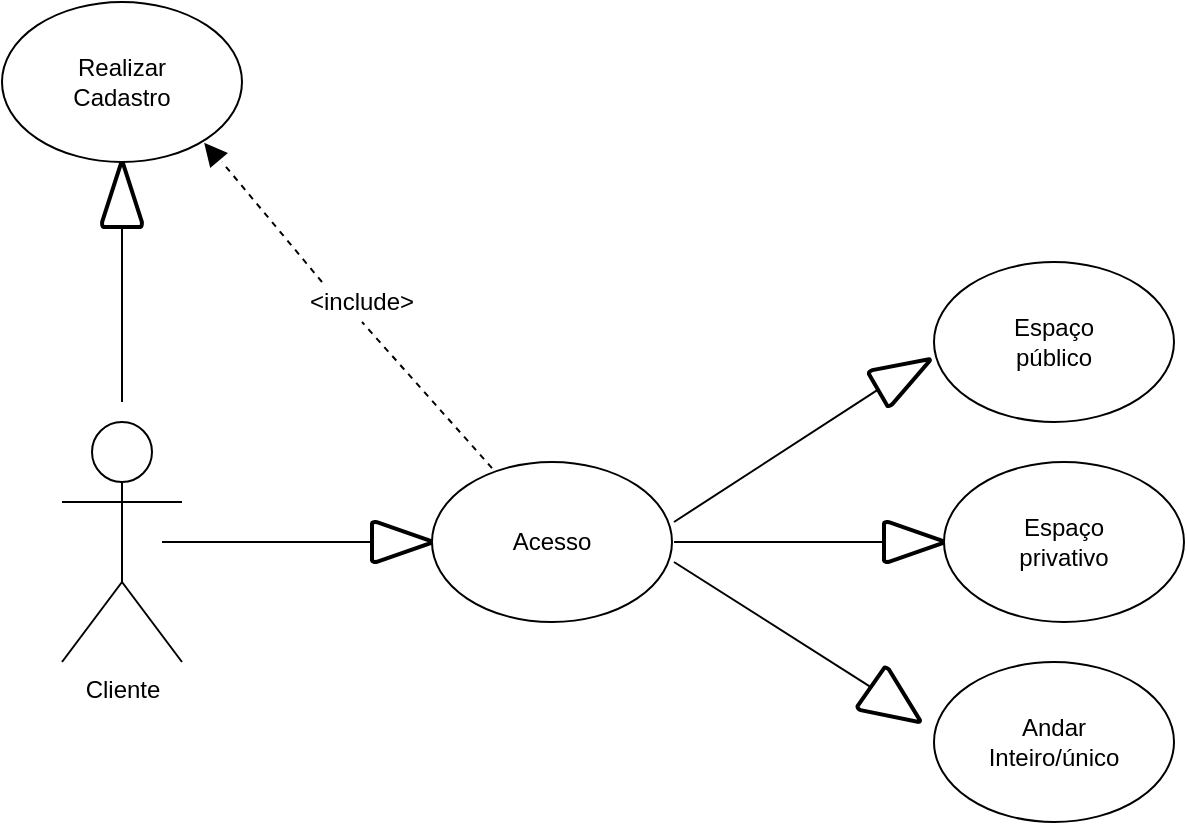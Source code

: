 <mxfile version="14.6.13" type="google"><diagram id="BbG9TKbO5r48osmMOuJx" name="Page-1"><mxGraphModel dx="868" dy="1651" grid="1" gridSize="10" guides="1" tooltips="1" connect="1" arrows="1" fold="1" page="1" pageScale="1" pageWidth="827" pageHeight="1169" math="0" shadow="0"><root><mxCell id="0"/><mxCell id="1" parent="0"/><mxCell id="XoF1QSGbtHYcioXwfV3G-1" value="" style="endArrow=none;html=1;rounded=0;entryX=0.5;entryY=1;entryDx=0;entryDy=0;entryPerimeter=0;" edge="1" parent="1" target="XoF1QSGbtHYcioXwfV3G-2"><mxGeometry relative="1" as="geometry"><mxPoint x="506" y="230" as="sourcePoint"/><mxPoint x="606" y="230" as="targetPoint"/></mxGeometry></mxCell><mxCell id="XoF1QSGbtHYcioXwfV3G-2" value="" style="strokeWidth=2;html=1;shape=mxgraph.flowchart.extract_or_measurement;whiteSpace=wrap;rotation=60;" vertex="1" parent="1"><mxGeometry x="611" y="141.34" width="20" height="30" as="geometry"/></mxCell><mxCell id="XoF1QSGbtHYcioXwfV3G-3" value="" style="ellipse;whiteSpace=wrap;html=1;" vertex="1" parent="1"><mxGeometry x="636" y="100" width="120" height="80" as="geometry"/></mxCell><mxCell id="XoF1QSGbtHYcioXwfV3G-4" value="" style="endArrow=none;html=1;rounded=0;entryX=0.5;entryY=0.833;entryDx=0;entryDy=0;entryPerimeter=0;" edge="1" parent="1" target="XoF1QSGbtHYcioXwfV3G-5"><mxGeometry relative="1" as="geometry"><mxPoint x="506" y="240" as="sourcePoint"/><mxPoint x="606" y="240" as="targetPoint"/></mxGeometry></mxCell><mxCell id="XoF1QSGbtHYcioXwfV3G-5" value="" style="strokeWidth=2;html=1;shape=mxgraph.flowchart.extract_or_measurement;whiteSpace=wrap;rotation=90;" vertex="1" parent="1"><mxGeometry x="616" y="225" width="20" height="30" as="geometry"/></mxCell><mxCell id="XoF1QSGbtHYcioXwfV3G-6" value="Espaço público" style="text;html=1;strokeColor=none;fillColor=none;align=center;verticalAlign=middle;whiteSpace=wrap;rounded=0;" vertex="1" parent="1"><mxGeometry x="676" y="130" width="40" height="20" as="geometry"/></mxCell><mxCell id="XoF1QSGbtHYcioXwfV3G-7" value="" style="ellipse;whiteSpace=wrap;html=1;" vertex="1" parent="1"><mxGeometry x="641" y="200" width="120" height="80" as="geometry"/></mxCell><mxCell id="XoF1QSGbtHYcioXwfV3G-8" value="Espaço privativo" style="text;html=1;strokeColor=none;fillColor=none;align=center;verticalAlign=middle;whiteSpace=wrap;rounded=0;" vertex="1" parent="1"><mxGeometry x="681" y="230" width="40" height="20" as="geometry"/></mxCell><mxCell id="XoF1QSGbtHYcioXwfV3G-9" value="Cliente" style="shape=umlActor;verticalLabelPosition=bottom;verticalAlign=top;html=1;outlineConnect=0;" vertex="1" parent="1"><mxGeometry x="200" y="180" width="60" height="120" as="geometry"/></mxCell><mxCell id="XoF1QSGbtHYcioXwfV3G-10" value="" style="endArrow=none;html=1;rounded=0;entryX=0.5;entryY=1;entryDx=0;entryDy=0;entryPerimeter=0;" edge="1" parent="1" target="XoF1QSGbtHYcioXwfV3G-11"><mxGeometry relative="1" as="geometry"><mxPoint x="506" y="250" as="sourcePoint"/><mxPoint x="601" y="340" as="targetPoint"/></mxGeometry></mxCell><mxCell id="XoF1QSGbtHYcioXwfV3G-11" value="" style="strokeWidth=2;html=1;shape=mxgraph.flowchart.extract_or_measurement;whiteSpace=wrap;rotation=125;" vertex="1" parent="1"><mxGeometry x="604.2" y="306.14" width="25" height="30" as="geometry"/></mxCell><mxCell id="XoF1QSGbtHYcioXwfV3G-12" value="" style="ellipse;whiteSpace=wrap;html=1;" vertex="1" parent="1"><mxGeometry x="636" y="300" width="120" height="80" as="geometry"/></mxCell><mxCell id="XoF1QSGbtHYcioXwfV3G-13" value="Andar Inteiro/único" style="text;html=1;strokeColor=none;fillColor=none;align=center;verticalAlign=middle;whiteSpace=wrap;rounded=0;" vertex="1" parent="1"><mxGeometry x="661" y="330" width="70" height="20" as="geometry"/></mxCell><mxCell id="XoF1QSGbtHYcioXwfV3G-14" value="" style="endArrow=none;html=1;rounded=0;entryX=0.5;entryY=0.833;entryDx=0;entryDy=0;entryPerimeter=0;" edge="1" parent="1" target="XoF1QSGbtHYcioXwfV3G-15"><mxGeometry relative="1" as="geometry"><mxPoint x="250" y="240" as="sourcePoint"/><mxPoint x="350" y="240" as="targetPoint"/></mxGeometry></mxCell><mxCell id="XoF1QSGbtHYcioXwfV3G-15" value="" style="strokeWidth=2;html=1;shape=mxgraph.flowchart.extract_or_measurement;whiteSpace=wrap;rotation=90;" vertex="1" parent="1"><mxGeometry x="360" y="225" width="20" height="30" as="geometry"/></mxCell><mxCell id="XoF1QSGbtHYcioXwfV3G-16" value="" style="ellipse;whiteSpace=wrap;html=1;" vertex="1" parent="1"><mxGeometry x="385" y="200" width="120" height="80" as="geometry"/></mxCell><mxCell id="XoF1QSGbtHYcioXwfV3G-17" value="Acesso" style="text;html=1;strokeColor=none;fillColor=none;align=center;verticalAlign=middle;whiteSpace=wrap;rounded=0;" vertex="1" parent="1"><mxGeometry x="425" y="230" width="40" height="20" as="geometry"/></mxCell><mxCell id="XoF1QSGbtHYcioXwfV3G-23" value="" style="endArrow=none;html=1;rounded=0;entryX=0.5;entryY=0.833;entryDx=0;entryDy=0;entryPerimeter=0;" edge="1" parent="1" target="XoF1QSGbtHYcioXwfV3G-24"><mxGeometry relative="1" as="geometry"><mxPoint x="230" y="170" as="sourcePoint"/><mxPoint x="330" y="132.5" as="targetPoint"/></mxGeometry></mxCell><mxCell id="XoF1QSGbtHYcioXwfV3G-24" value="" style="strokeWidth=2;html=1;shape=mxgraph.flowchart.extract_or_measurement;whiteSpace=wrap;rotation=0;" vertex="1" parent="1"><mxGeometry x="220" y="50" width="20" height="32.5" as="geometry"/></mxCell><mxCell id="XoF1QSGbtHYcioXwfV3G-25" value="" style="ellipse;whiteSpace=wrap;html=1;" vertex="1" parent="1"><mxGeometry x="170" y="-30" width="120" height="80" as="geometry"/></mxCell><mxCell id="XoF1QSGbtHYcioXwfV3G-26" value="Realizar Cadastro" style="text;html=1;strokeColor=none;fillColor=none;align=center;verticalAlign=middle;whiteSpace=wrap;rounded=0;" vertex="1" parent="1"><mxGeometry x="210" width="40" height="20" as="geometry"/></mxCell><mxCell id="XoF1QSGbtHYcioXwfV3G-27" value="" style="endArrow=none;dashed=1;html=1;exitX=0.25;exitY=0.038;exitDx=0;exitDy=0;exitPerimeter=0;entryX=0.5;entryY=1;entryDx=0;entryDy=0;" edge="1" parent="1" source="XoF1QSGbtHYcioXwfV3G-16" target="XoF1QSGbtHYcioXwfV3G-28"><mxGeometry width="50" height="50" relative="1" as="geometry"><mxPoint x="400" y="180" as="sourcePoint"/><mxPoint x="360" y="140" as="targetPoint"/></mxGeometry></mxCell><mxCell id="XoF1QSGbtHYcioXwfV3G-28" value="&amp;lt;include&amp;gt;" style="text;html=1;strokeColor=none;fillColor=none;align=center;verticalAlign=middle;whiteSpace=wrap;rounded=0;rotation=0;" vertex="1" parent="1"><mxGeometry x="330" y="110" width="40" height="20" as="geometry"/></mxCell><mxCell id="XoF1QSGbtHYcioXwfV3G-29" value="" style="endArrow=none;dashed=1;html=1;exitX=0;exitY=0;exitDx=0;exitDy=0;" edge="1" parent="1" source="XoF1QSGbtHYcioXwfV3G-28"><mxGeometry width="50" height="50" relative="1" as="geometry"><mxPoint x="325" y="100.0" as="sourcePoint"/><mxPoint x="280" y="50" as="targetPoint"/></mxGeometry></mxCell><mxCell id="XoF1QSGbtHYcioXwfV3G-31" value="" style="triangle;whiteSpace=wrap;html=1;fillColor=#000000;rotation=-130;" vertex="1" parent="1"><mxGeometry x="270" y="40" width="10" height="10" as="geometry"/></mxCell></root></mxGraphModel></diagram></mxfile>